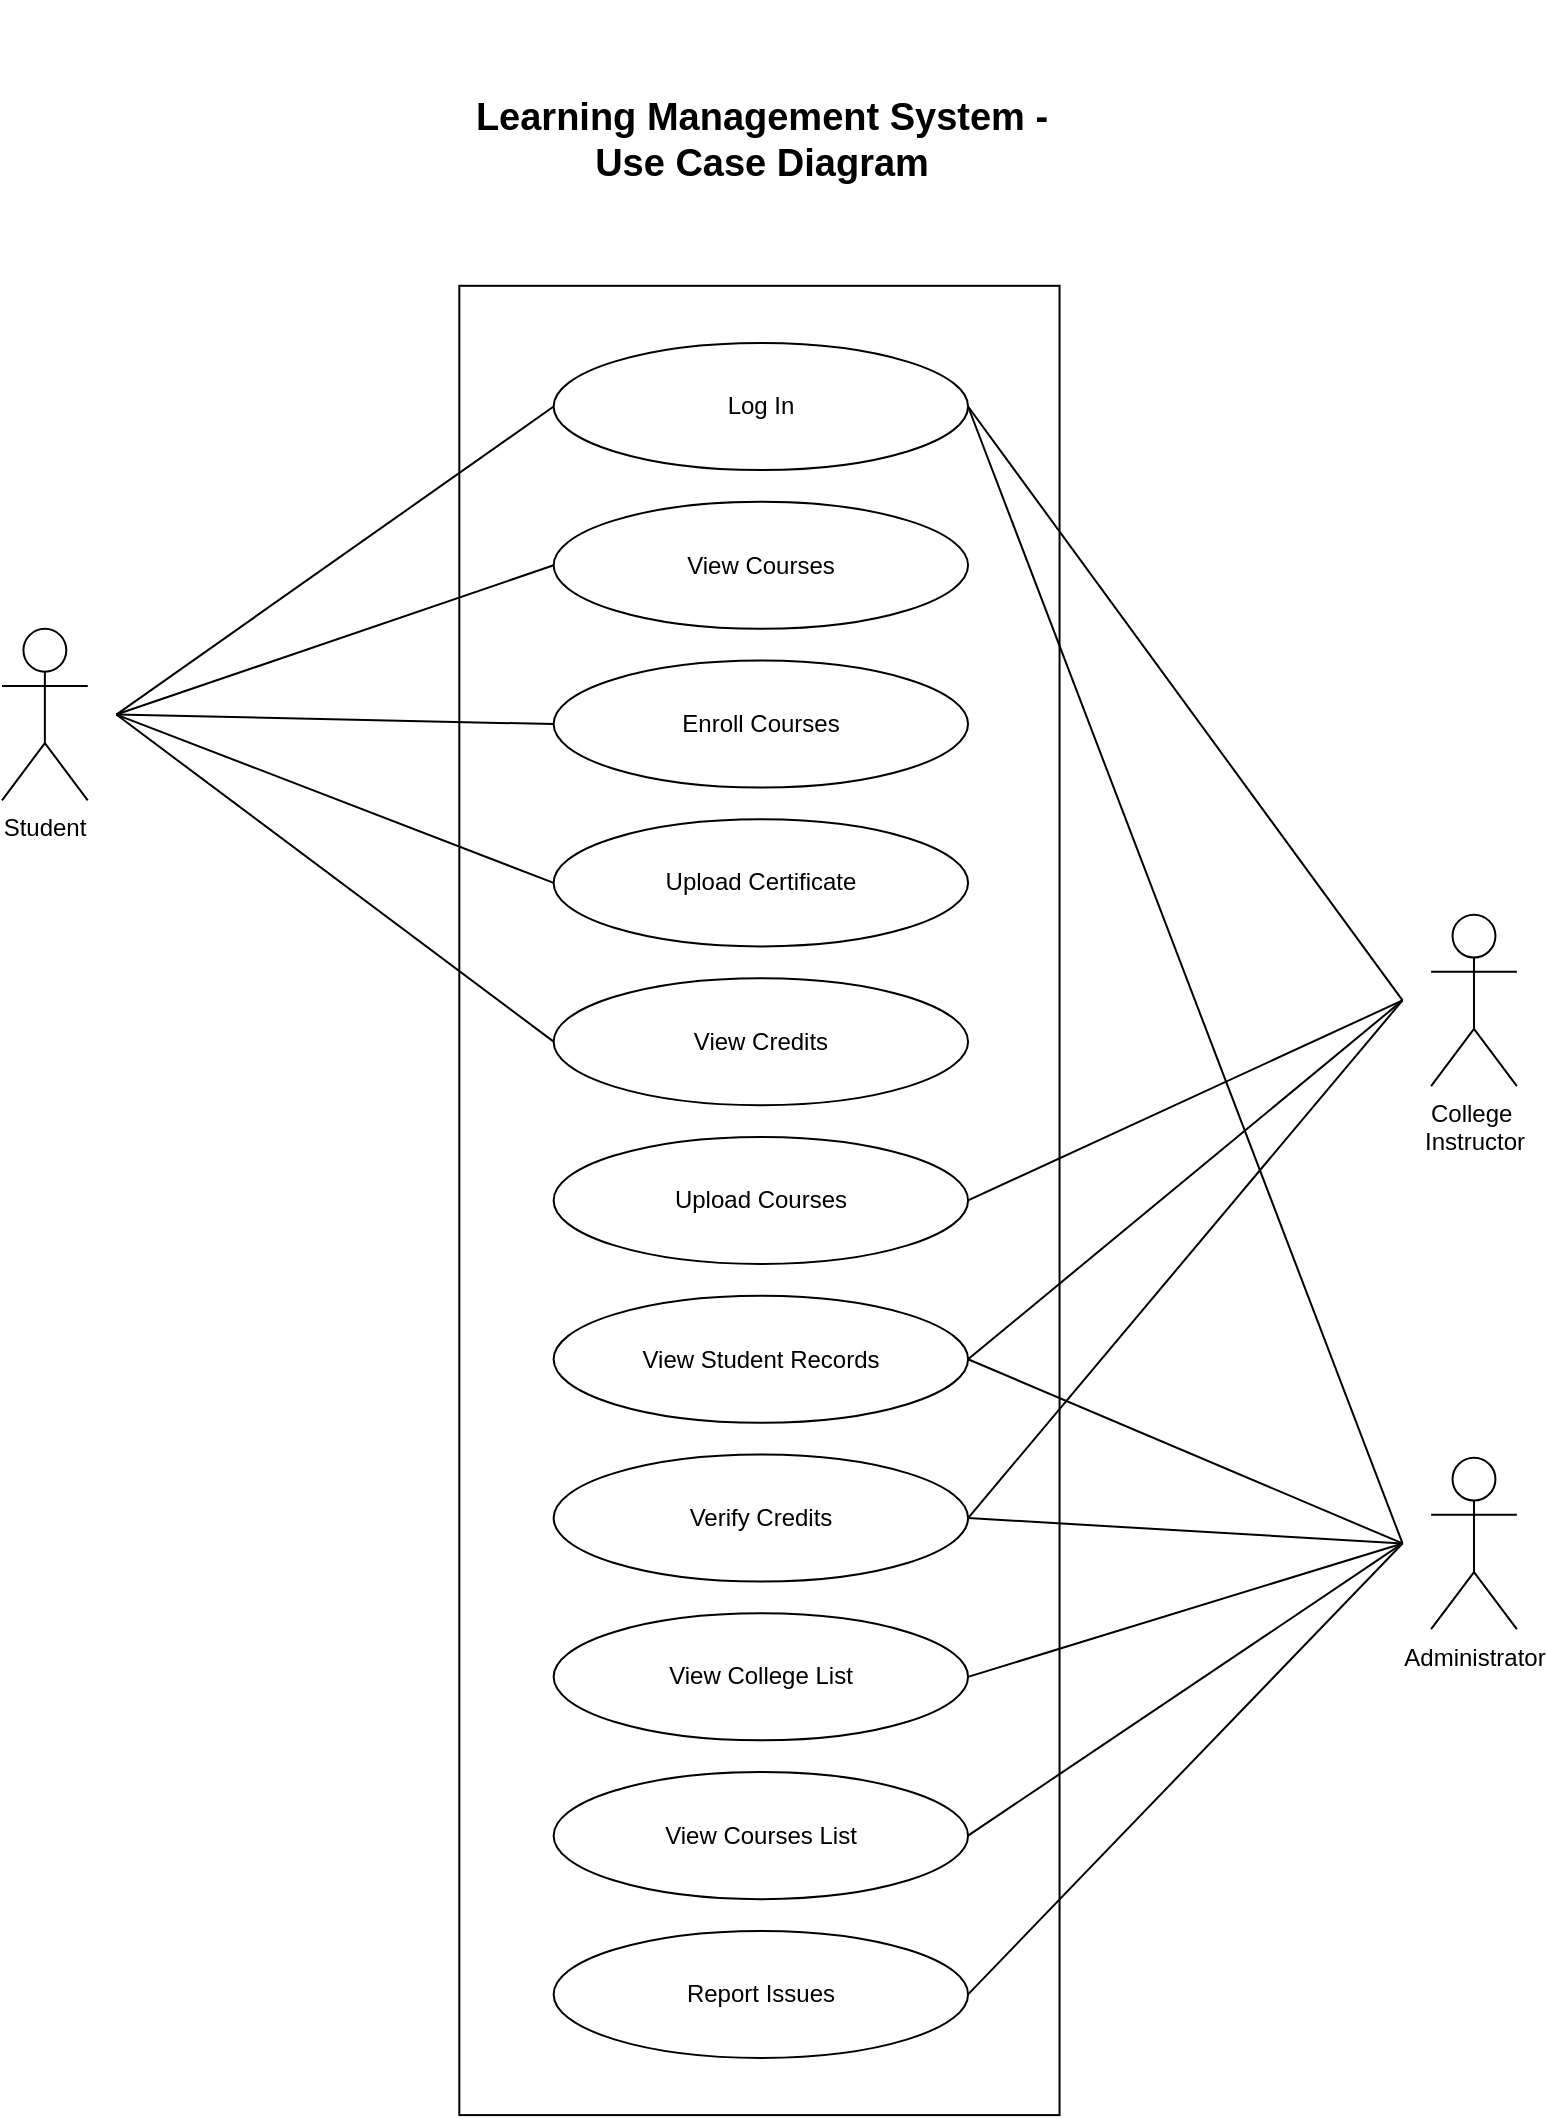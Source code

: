 <mxfile version="24.7.7">
  <diagram name="Page-1" id="CYiZ-pUfIAGz_8GbXBvS">
    <mxGraphModel dx="1909" dy="2049" grid="1" gridSize="10" guides="1" tooltips="1" connect="1" arrows="1" fold="1" page="1" pageScale="1" pageWidth="850" pageHeight="1100" math="0" shadow="0">
      <root>
        <mxCell id="0" />
        <mxCell id="1" parent="0" />
        <mxCell id="HwU-P4itBQ1TjPHvPvn0-36" value="" style="group" parent="1" vertex="1" connectable="0">
          <mxGeometry x="46" y="-1100" width="757.43" height="1057.55" as="geometry" />
        </mxCell>
        <mxCell id="HwU-P4itBQ1TjPHvPvn0-35" value="" style="rounded=0;whiteSpace=wrap;html=1;" parent="HwU-P4itBQ1TjPHvPvn0-36" vertex="1">
          <mxGeometry x="228.658" y="142.912" width="300.114" height="914.638" as="geometry" />
        </mxCell>
        <mxCell id="HwU-P4itBQ1TjPHvPvn0-1" value="Student" style="shape=umlActor;verticalLabelPosition=bottom;verticalAlign=top;html=1;outlineConnect=0;" parent="HwU-P4itBQ1TjPHvPvn0-36" vertex="1">
          <mxGeometry y="314.407" width="42.873" height="85.747" as="geometry" />
        </mxCell>
        <mxCell id="HwU-P4itBQ1TjPHvPvn0-13" value="" style="group" parent="HwU-P4itBQ1TjPHvPvn0-36" vertex="1" connectable="0">
          <mxGeometry x="275.819" y="171.495" width="207.221" height="857.473" as="geometry" />
        </mxCell>
        <mxCell id="HwU-P4itBQ1TjPHvPvn0-2" value="Log In" style="ellipse;whiteSpace=wrap;html=1;" parent="HwU-P4itBQ1TjPHvPvn0-13" vertex="1">
          <mxGeometry width="207.221" height="63.517" as="geometry" />
        </mxCell>
        <mxCell id="HwU-P4itBQ1TjPHvPvn0-3" value="View Courses&lt;span style=&quot;color: rgba(0, 0, 0, 0); font-family: monospace; font-size: 0px; text-align: start; text-wrap: nowrap;&quot;&gt;%3CmxGraphModel%3E%3Croot%3E%3CmxCell%20id%3D%220%22%2F%3E%3CmxCell%20id%3D%221%22%20parent%3D%220%22%2F%3E%3CmxCell%20id%3D%222%22%20value%3D%22Log%20In%22%20style%3D%22ellipse%3BwhiteSpace%3Dwrap%3Bhtml%3D1%3B%22%20vertex%3D%221%22%20parent%3D%221%22%3E%3CmxGeometry%20x%3D%22310%22%20y%3D%22-810%22%20width%3D%22130%22%20height%3D%2240%22%20as%3D%22geometry%22%2F%3E%3C%2FmxCell%3E%3C%2Froot%3E%3C%2FmxGraphModel%3E&lt;/span&gt;" style="ellipse;whiteSpace=wrap;html=1;" parent="HwU-P4itBQ1TjPHvPvn0-13" vertex="1">
          <mxGeometry y="79.396" width="207.221" height="63.517" as="geometry" />
        </mxCell>
        <mxCell id="HwU-P4itBQ1TjPHvPvn0-4" value="Enroll Courses&lt;span style=&quot;color: rgba(0, 0, 0, 0); font-family: monospace; font-size: 0px; text-align: start; text-wrap: nowrap;&quot;&gt;%3CmxGraphModel%3E%3Croot%3E%3CmxCell%20id%3D%220%22%2F%3E%3CmxCell%20id%3D%221%22%20parent%3D%220%22%2F%3E%3CmxCell%20id%3D%222%22%20value%3D%22Log%20In%22%20style%3D%22ellipse%3BwhiteSpace%3Dwrap%3Bhtml%3D1%3B%22%20vertex%3D%221%22%20parent%3D%221%22%3E%3CmxGeometry%20x%3D%22310%22%20y%3D%22-810%22%20width%3D%22130%22%20height%3D%2240%22%20as%3D%22geometry%22%2F%3E%3C%2FmxCell%3E%3C%2Froot%3E%3C%2FmxGraphModel%3E&lt;/span&gt;" style="ellipse;whiteSpace=wrap;html=1;" parent="HwU-P4itBQ1TjPHvPvn0-13" vertex="1">
          <mxGeometry y="158.791" width="207.221" height="63.517" as="geometry" />
        </mxCell>
        <mxCell id="HwU-P4itBQ1TjPHvPvn0-5" value="Upload Certificate" style="ellipse;whiteSpace=wrap;html=1;" parent="HwU-P4itBQ1TjPHvPvn0-13" vertex="1">
          <mxGeometry y="238.187" width="207.221" height="63.517" as="geometry" />
        </mxCell>
        <mxCell id="HwU-P4itBQ1TjPHvPvn0-6" value="View Credits&lt;span style=&quot;color: rgba(0, 0, 0, 0); font-family: monospace; font-size: 0px; text-align: start; text-wrap: nowrap;&quot;&gt;%3CmxGraphModel%3E%3Croot%3E%3CmxCell%20id%3D%220%22%2F%3E%3CmxCell%20id%3D%221%22%20parent%3D%220%22%2F%3E%3CmxCell%20id%3D%222%22%20value%3D%22Enroll%20Courses%26lt%3Bspan%20style%3D%26quot%3Bcolor%3A%20rgba(0%2C%200%2C%200%2C%200)%3B%20font-family%3A%20monospace%3B%20font-size%3A%200px%3B%20text-align%3A%20start%3B%20text-wrap%3A%20nowrap%3B%26quot%3B%26gt%3B%253CmxGraphModel%253E%253Croot%253E%253CmxCell%2520id%253D%25220%2522%252F%253E%253CmxCell%2520id%253D%25221%2522%2520parent%253D%25220%2522%252F%253E%253CmxCell%2520id%253D%25222%2522%2520value%253D%2522Log%2520In%2522%2520style%253D%2522ellipse%253BwhiteSpace%253Dwrap%253Bhtml%253D1%253B%2522%2520vertex%253D%25221%2522%2520parent%253D%25221%2522%253E%253CmxGeometry%2520x%253D%2522310%2522%2520y%253D%2522-810%2522%2520width%253D%2522130%2522%2520height%253D%252240%2522%2520as%253D%2522geometry%2522%252F%253E%253C%252FmxCell%253E%253C%252Froot%253E%253C%252FmxGraphModel%253E%26lt%3B%2Fspan%26gt%3B%22%20style%3D%22ellipse%3BwhiteSpace%3Dwrap%3Bhtml%3D1%3B%22%20vertex%3D%221%22%20parent%3D%221%22%3E%3CmxGeometry%20x%3D%22310%22%20y%3D%22-710%22%20width%3D%22130%22%20height%3D%2240%22%20as%3D%22geometry%22%2F%3E%3C%2FmxCell%3E%3C%2Froot%3E%3C%2FmxGraphModel%3E&lt;/span&gt;" style="ellipse;whiteSpace=wrap;html=1;" parent="HwU-P4itBQ1TjPHvPvn0-13" vertex="1">
          <mxGeometry y="317.583" width="207.221" height="63.517" as="geometry" />
        </mxCell>
        <mxCell id="HwU-P4itBQ1TjPHvPvn0-7" value="Upload Courses" style="ellipse;whiteSpace=wrap;html=1;" parent="HwU-P4itBQ1TjPHvPvn0-13" vertex="1">
          <mxGeometry y="396.978" width="207.221" height="63.517" as="geometry" />
        </mxCell>
        <mxCell id="HwU-P4itBQ1TjPHvPvn0-8" value="View Student Records" style="ellipse;whiteSpace=wrap;html=1;" parent="HwU-P4itBQ1TjPHvPvn0-13" vertex="1">
          <mxGeometry y="476.374" width="207.221" height="63.517" as="geometry" />
        </mxCell>
        <mxCell id="HwU-P4itBQ1TjPHvPvn0-9" value="Verify Credits" style="ellipse;whiteSpace=wrap;html=1;" parent="HwU-P4itBQ1TjPHvPvn0-13" vertex="1">
          <mxGeometry y="555.77" width="207.221" height="63.517" as="geometry" />
        </mxCell>
        <mxCell id="HwU-P4itBQ1TjPHvPvn0-10" value="View College List" style="ellipse;whiteSpace=wrap;html=1;" parent="HwU-P4itBQ1TjPHvPvn0-13" vertex="1">
          <mxGeometry y="635.165" width="207.221" height="63.517" as="geometry" />
        </mxCell>
        <mxCell id="HwU-P4itBQ1TjPHvPvn0-11" value="View Courses List" style="ellipse;whiteSpace=wrap;html=1;" parent="HwU-P4itBQ1TjPHvPvn0-13" vertex="1">
          <mxGeometry y="714.561" width="207.221" height="63.517" as="geometry" />
        </mxCell>
        <mxCell id="HwU-P4itBQ1TjPHvPvn0-12" value="Report Issues" style="ellipse;whiteSpace=wrap;html=1;" parent="HwU-P4itBQ1TjPHvPvn0-13" vertex="1">
          <mxGeometry y="793.956" width="207.221" height="63.517" as="geometry" />
        </mxCell>
        <mxCell id="HwU-P4itBQ1TjPHvPvn0-14" value="College&amp;nbsp;&lt;div&gt;Instructor&lt;/div&gt;" style="shape=umlActor;verticalLabelPosition=bottom;verticalAlign=top;html=1;outlineConnect=0;" parent="HwU-P4itBQ1TjPHvPvn0-36" vertex="1">
          <mxGeometry x="714.557" y="457.319" width="42.873" height="85.747" as="geometry" />
        </mxCell>
        <mxCell id="HwU-P4itBQ1TjPHvPvn0-16" value="Administrator" style="shape=umlActor;verticalLabelPosition=bottom;verticalAlign=top;html=1;outlineConnect=0;" parent="HwU-P4itBQ1TjPHvPvn0-36" vertex="1">
          <mxGeometry x="714.557" y="728.852" width="42.873" height="85.747" as="geometry" />
        </mxCell>
        <mxCell id="HwU-P4itBQ1TjPHvPvn0-19" value="" style="endArrow=none;html=1;rounded=0;entryX=0;entryY=0.5;entryDx=0;entryDy=0;" parent="HwU-P4itBQ1TjPHvPvn0-36" target="HwU-P4itBQ1TjPHvPvn0-2" edge="1">
          <mxGeometry width="50" height="50" relative="1" as="geometry">
            <mxPoint x="57.165" y="357.28" as="sourcePoint" />
            <mxPoint x="242.949" y="85.747" as="targetPoint" />
          </mxGeometry>
        </mxCell>
        <mxCell id="HwU-P4itBQ1TjPHvPvn0-20" value="" style="endArrow=none;html=1;rounded=0;entryX=0;entryY=0.5;entryDx=0;entryDy=0;" parent="HwU-P4itBQ1TjPHvPvn0-36" target="HwU-P4itBQ1TjPHvPvn0-3" edge="1">
          <mxGeometry width="50" height="50" relative="1" as="geometry">
            <mxPoint x="57.165" y="357.28" as="sourcePoint" />
            <mxPoint x="290.11" y="217.226" as="targetPoint" />
          </mxGeometry>
        </mxCell>
        <mxCell id="HwU-P4itBQ1TjPHvPvn0-21" value="" style="endArrow=none;html=1;rounded=0;entryX=0;entryY=0.5;entryDx=0;entryDy=0;" parent="HwU-P4itBQ1TjPHvPvn0-36" target="HwU-P4itBQ1TjPHvPvn0-4" edge="1">
          <mxGeometry width="50" height="50" relative="1" as="geometry">
            <mxPoint x="57.165" y="357.28" as="sourcePoint" />
            <mxPoint x="271.532" y="361.568" as="targetPoint" />
          </mxGeometry>
        </mxCell>
        <mxCell id="HwU-P4itBQ1TjPHvPvn0-22" value="" style="endArrow=none;html=1;rounded=0;entryX=0;entryY=0.5;entryDx=0;entryDy=0;" parent="HwU-P4itBQ1TjPHvPvn0-36" target="HwU-P4itBQ1TjPHvPvn0-5" edge="1">
          <mxGeometry width="50" height="50" relative="1" as="geometry">
            <mxPoint x="57.165" y="357.28" as="sourcePoint" />
            <mxPoint x="294.397" y="375.859" as="targetPoint" />
          </mxGeometry>
        </mxCell>
        <mxCell id="HwU-P4itBQ1TjPHvPvn0-23" value="" style="endArrow=none;html=1;rounded=0;entryX=0;entryY=0.5;entryDx=0;entryDy=0;" parent="HwU-P4itBQ1TjPHvPvn0-36" target="HwU-P4itBQ1TjPHvPvn0-6" edge="1">
          <mxGeometry width="50" height="50" relative="1" as="geometry">
            <mxPoint x="57.165" y="357.28" as="sourcePoint" />
            <mxPoint x="290.11" y="455.89" as="targetPoint" />
          </mxGeometry>
        </mxCell>
        <mxCell id="HwU-P4itBQ1TjPHvPvn0-24" value="" style="endArrow=none;html=1;rounded=0;exitX=1;exitY=0.5;exitDx=0;exitDy=0;" parent="HwU-P4itBQ1TjPHvPvn0-36" source="HwU-P4itBQ1TjPHvPvn0-2" edge="1">
          <mxGeometry width="50" height="50" relative="1" as="geometry">
            <mxPoint x="500.19" y="400.154" as="sourcePoint" />
            <mxPoint x="700.265" y="500.193" as="targetPoint" />
          </mxGeometry>
        </mxCell>
        <mxCell id="HwU-P4itBQ1TjPHvPvn0-25" value="" style="endArrow=none;html=1;rounded=0;exitX=1;exitY=0.5;exitDx=0;exitDy=0;" parent="HwU-P4itBQ1TjPHvPvn0-36" source="HwU-P4itBQ1TjPHvPvn0-2" edge="1">
          <mxGeometry width="50" height="50" relative="1" as="geometry">
            <mxPoint x="497.331" y="217.226" as="sourcePoint" />
            <mxPoint x="700.265" y="771.726" as="targetPoint" />
          </mxGeometry>
        </mxCell>
        <mxCell id="HwU-P4itBQ1TjPHvPvn0-26" value="" style="endArrow=none;html=1;rounded=0;exitX=1;exitY=0.5;exitDx=0;exitDy=0;" parent="HwU-P4itBQ1TjPHvPvn0-36" source="HwU-P4itBQ1TjPHvPvn0-7" edge="1">
          <mxGeometry width="50" height="50" relative="1" as="geometry">
            <mxPoint x="497.331" y="217.226" as="sourcePoint" />
            <mxPoint x="700.265" y="500.193" as="targetPoint" />
          </mxGeometry>
        </mxCell>
        <mxCell id="HwU-P4itBQ1TjPHvPvn0-27" value="" style="endArrow=none;html=1;rounded=0;exitX=1;exitY=0.5;exitDx=0;exitDy=0;" parent="HwU-P4itBQ1TjPHvPvn0-36" source="HwU-P4itBQ1TjPHvPvn0-8" edge="1">
          <mxGeometry width="50" height="50" relative="1" as="geometry">
            <mxPoint x="497.331" y="614.522" as="sourcePoint" />
            <mxPoint x="700.265" y="500.193" as="targetPoint" />
          </mxGeometry>
        </mxCell>
        <mxCell id="HwU-P4itBQ1TjPHvPvn0-28" value="" style="endArrow=none;html=1;rounded=0;exitX=1;exitY=0.5;exitDx=0;exitDy=0;" parent="HwU-P4itBQ1TjPHvPvn0-36" source="HwU-P4itBQ1TjPHvPvn0-9" edge="1">
          <mxGeometry width="50" height="50" relative="1" as="geometry">
            <mxPoint x="497.331" y="694.553" as="sourcePoint" />
            <mxPoint x="700.265" y="500.193" as="targetPoint" />
          </mxGeometry>
        </mxCell>
        <mxCell id="HwU-P4itBQ1TjPHvPvn0-29" value="" style="endArrow=none;html=1;rounded=0;exitX=1;exitY=0.5;exitDx=0;exitDy=0;" parent="HwU-P4itBQ1TjPHvPvn0-36" source="HwU-P4itBQ1TjPHvPvn0-8" edge="1">
          <mxGeometry width="50" height="50" relative="1" as="geometry">
            <mxPoint x="511.623" y="708.844" as="sourcePoint" />
            <mxPoint x="700.265" y="771.726" as="targetPoint" />
          </mxGeometry>
        </mxCell>
        <mxCell id="HwU-P4itBQ1TjPHvPvn0-30" value="" style="endArrow=none;html=1;rounded=0;exitX=1;exitY=0.5;exitDx=0;exitDy=0;" parent="HwU-P4itBQ1TjPHvPvn0-36" source="HwU-P4itBQ1TjPHvPvn0-9" edge="1">
          <mxGeometry width="50" height="50" relative="1" as="geometry">
            <mxPoint x="497.331" y="694.553" as="sourcePoint" />
            <mxPoint x="700.265" y="771.726" as="targetPoint" />
          </mxGeometry>
        </mxCell>
        <mxCell id="HwU-P4itBQ1TjPHvPvn0-31" value="" style="endArrow=none;html=1;rounded=0;exitX=1;exitY=0.5;exitDx=0;exitDy=0;" parent="HwU-P4itBQ1TjPHvPvn0-36" source="HwU-P4itBQ1TjPHvPvn0-10" edge="1">
          <mxGeometry width="50" height="50" relative="1" as="geometry">
            <mxPoint x="497.331" y="773.155" as="sourcePoint" />
            <mxPoint x="700.265" y="771.726" as="targetPoint" />
          </mxGeometry>
        </mxCell>
        <mxCell id="HwU-P4itBQ1TjPHvPvn0-32" value="" style="endArrow=none;html=1;rounded=0;exitX=1;exitY=0.5;exitDx=0;exitDy=0;" parent="HwU-P4itBQ1TjPHvPvn0-36" source="HwU-P4itBQ1TjPHvPvn0-11" edge="1">
          <mxGeometry width="50" height="50" relative="1" as="geometry">
            <mxPoint x="497.331" y="853.186" as="sourcePoint" />
            <mxPoint x="700.265" y="771.726" as="targetPoint" />
          </mxGeometry>
        </mxCell>
        <mxCell id="HwU-P4itBQ1TjPHvPvn0-33" value="" style="endArrow=none;html=1;rounded=0;exitX=1;exitY=0.5;exitDx=0;exitDy=0;" parent="HwU-P4itBQ1TjPHvPvn0-36" source="HwU-P4itBQ1TjPHvPvn0-12" edge="1">
          <mxGeometry width="50" height="50" relative="1" as="geometry">
            <mxPoint x="497.331" y="931.787" as="sourcePoint" />
            <mxPoint x="700.265" y="771.726" as="targetPoint" />
          </mxGeometry>
        </mxCell>
        <mxCell id="HwU-P4itBQ1TjPHvPvn0-34" value="&lt;font style=&quot;font-size: 19px;&quot;&gt;Learning Management System - Use Case Diagram&lt;/font&gt;" style="text;html=1;align=center;verticalAlign=middle;whiteSpace=wrap;rounded=0;fontSize=19;fontStyle=1" parent="HwU-P4itBQ1TjPHvPvn0-36" vertex="1">
          <mxGeometry x="218.654" y="20" width="321.55" height="100.039" as="geometry" />
        </mxCell>
      </root>
    </mxGraphModel>
  </diagram>
</mxfile>
